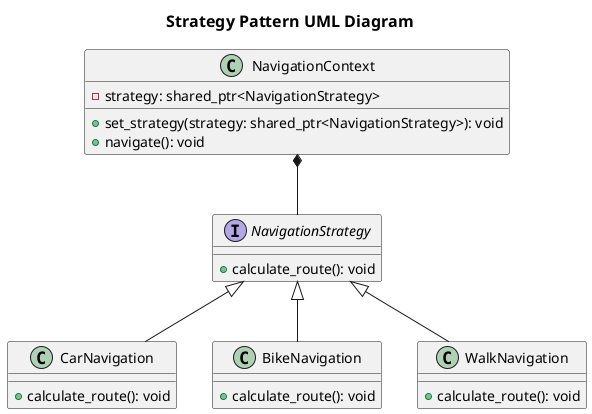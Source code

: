 @startuml

skinparam TitleFontSize 16
title "Strategy Pattern UML Diagram"

interface NavigationStrategy{
    +calculate_route(): void
}

class CarNavigation{
    +calculate_route(): void
}

class BikeNavigation{
    +calculate_route(): void
}

class WalkNavigation{
    +calculate_route(): void
}

class NavigationContext{
    -strategy: shared_ptr<NavigationStrategy>
    +set_strategy(strategy: shared_ptr<NavigationStrategy>): void
    +navigate(): void
}

NavigationStrategy <|-- CarNavigation
NavigationStrategy <|-- BikeNavigation
NavigationStrategy <|-- WalkNavigation

NavigationContext *-- NavigationStrategy



@enduml
